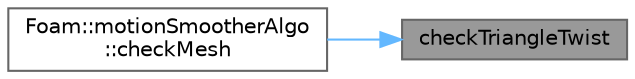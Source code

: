 digraph "checkTriangleTwist"
{
 // LATEX_PDF_SIZE
  bgcolor="transparent";
  edge [fontname=Helvetica,fontsize=10,labelfontname=Helvetica,labelfontsize=10];
  node [fontname=Helvetica,fontsize=10,shape=box,height=0.2,width=0.4];
  rankdir="RL";
  Node1 [id="Node000001",label="checkTriangleTwist",height=0.2,width=0.4,color="gray40", fillcolor="grey60", style="filled", fontcolor="black",tooltip=" "];
  Node1 -> Node2 [id="edge1_Node000001_Node000002",dir="back",color="steelblue1",style="solid",tooltip=" "];
  Node2 [id="Node000002",label="Foam::motionSmootherAlgo\l::checkMesh",height=0.2,width=0.4,color="grey40", fillcolor="white", style="filled",URL="$classFoam_1_1motionSmootherAlgo.html#aca398f0907413c501b569d0a4b86b86d",tooltip=" "];
}
